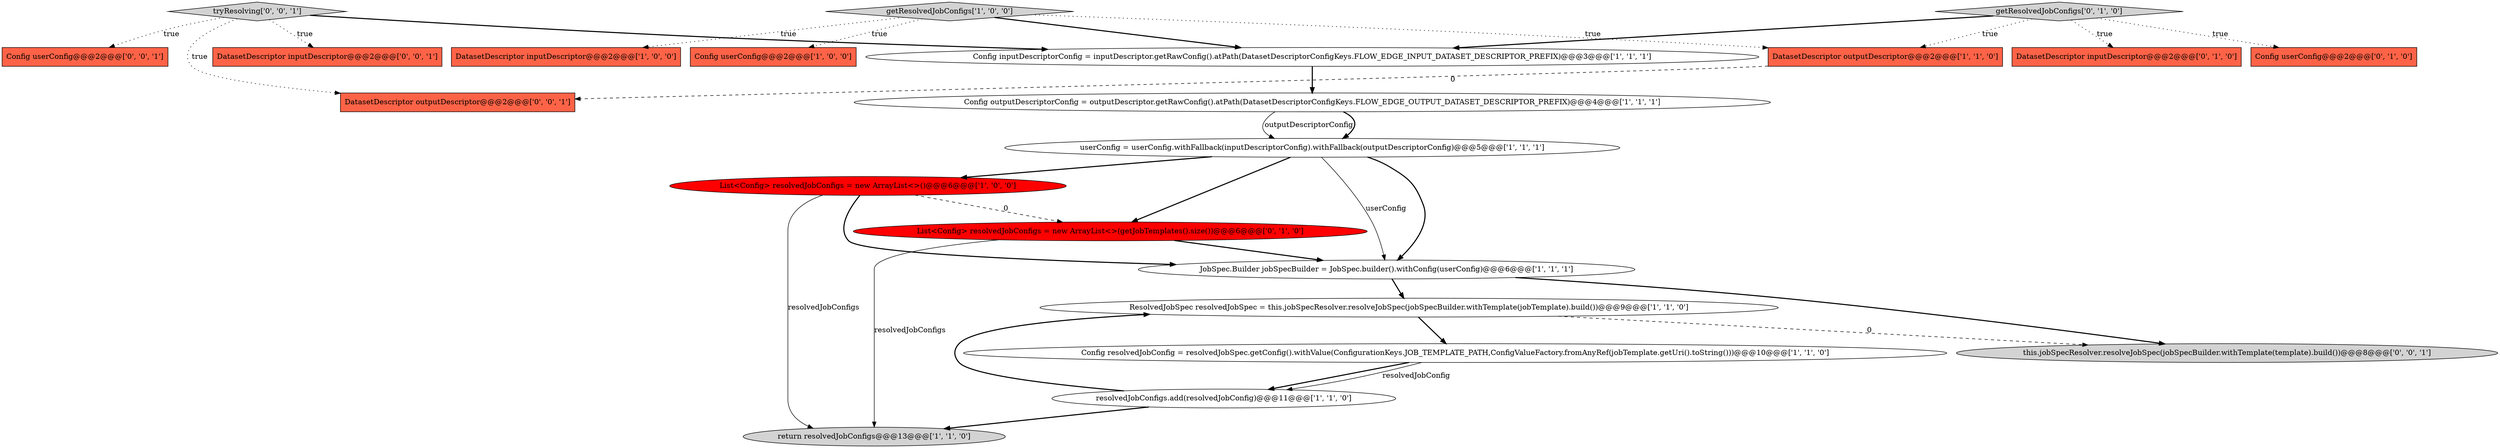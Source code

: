 digraph {
18 [style = filled, label = "Config userConfig@@@2@@@['0', '0', '1']", fillcolor = tomato, shape = box image = "AAA0AAABBB3BBB"];
1 [style = filled, label = "getResolvedJobConfigs['1', '0', '0']", fillcolor = lightgray, shape = diamond image = "AAA0AAABBB1BBB"];
19 [style = filled, label = "DatasetDescriptor inputDescriptor@@@2@@@['0', '0', '1']", fillcolor = tomato, shape = box image = "AAA0AAABBB3BBB"];
4 [style = filled, label = "Config userConfig@@@2@@@['1', '0', '0']", fillcolor = tomato, shape = box image = "AAA0AAABBB1BBB"];
16 [style = filled, label = "DatasetDescriptor inputDescriptor@@@2@@@['0', '1', '0']", fillcolor = tomato, shape = box image = "AAA0AAABBB2BBB"];
21 [style = filled, label = "tryResolving['0', '0', '1']", fillcolor = lightgray, shape = diamond image = "AAA0AAABBB3BBB"];
14 [style = filled, label = "List<Config> resolvedJobConfigs = new ArrayList<>(getJobTemplates().size())@@@6@@@['0', '1', '0']", fillcolor = red, shape = ellipse image = "AAA1AAABBB2BBB"];
10 [style = filled, label = "Config inputDescriptorConfig = inputDescriptor.getRawConfig().atPath(DatasetDescriptorConfigKeys.FLOW_EDGE_INPUT_DATASET_DESCRIPTOR_PREFIX)@@@3@@@['1', '1', '1']", fillcolor = white, shape = ellipse image = "AAA0AAABBB1BBB"];
8 [style = filled, label = "ResolvedJobSpec resolvedJobSpec = this.jobSpecResolver.resolveJobSpec(jobSpecBuilder.withTemplate(jobTemplate).build())@@@9@@@['1', '1', '0']", fillcolor = white, shape = ellipse image = "AAA0AAABBB1BBB"];
2 [style = filled, label = "resolvedJobConfigs.add(resolvedJobConfig)@@@11@@@['1', '1', '0']", fillcolor = white, shape = ellipse image = "AAA0AAABBB1BBB"];
7 [style = filled, label = "DatasetDescriptor outputDescriptor@@@2@@@['1', '1', '0']", fillcolor = tomato, shape = box image = "AAA0AAABBB1BBB"];
11 [style = filled, label = "return resolvedJobConfigs@@@13@@@['1', '1', '0']", fillcolor = lightgray, shape = ellipse image = "AAA0AAABBB1BBB"];
20 [style = filled, label = "DatasetDescriptor outputDescriptor@@@2@@@['0', '0', '1']", fillcolor = tomato, shape = box image = "AAA0AAABBB3BBB"];
3 [style = filled, label = "JobSpec.Builder jobSpecBuilder = JobSpec.builder().withConfig(userConfig)@@@6@@@['1', '1', '1']", fillcolor = white, shape = ellipse image = "AAA0AAABBB1BBB"];
6 [style = filled, label = "DatasetDescriptor inputDescriptor@@@2@@@['1', '0', '0']", fillcolor = tomato, shape = box image = "AAA0AAABBB1BBB"];
15 [style = filled, label = "getResolvedJobConfigs['0', '1', '0']", fillcolor = lightgray, shape = diamond image = "AAA0AAABBB2BBB"];
17 [style = filled, label = "this.jobSpecResolver.resolveJobSpec(jobSpecBuilder.withTemplate(template).build())@@@8@@@['0', '0', '1']", fillcolor = lightgray, shape = ellipse image = "AAA0AAABBB3BBB"];
13 [style = filled, label = "Config userConfig@@@2@@@['0', '1', '0']", fillcolor = tomato, shape = box image = "AAA0AAABBB2BBB"];
9 [style = filled, label = "Config resolvedJobConfig = resolvedJobSpec.getConfig().withValue(ConfigurationKeys.JOB_TEMPLATE_PATH,ConfigValueFactory.fromAnyRef(jobTemplate.getUri().toString()))@@@10@@@['1', '1', '0']", fillcolor = white, shape = ellipse image = "AAA0AAABBB1BBB"];
0 [style = filled, label = "userConfig = userConfig.withFallback(inputDescriptorConfig).withFallback(outputDescriptorConfig)@@@5@@@['1', '1', '1']", fillcolor = white, shape = ellipse image = "AAA0AAABBB1BBB"];
5 [style = filled, label = "Config outputDescriptorConfig = outputDescriptor.getRawConfig().atPath(DatasetDescriptorConfigKeys.FLOW_EDGE_OUTPUT_DATASET_DESCRIPTOR_PREFIX)@@@4@@@['1', '1', '1']", fillcolor = white, shape = ellipse image = "AAA0AAABBB1BBB"];
12 [style = filled, label = "List<Config> resolvedJobConfigs = new ArrayList<>()@@@6@@@['1', '0', '0']", fillcolor = red, shape = ellipse image = "AAA1AAABBB1BBB"];
0->3 [style = bold, label=""];
14->3 [style = bold, label=""];
21->10 [style = bold, label=""];
15->10 [style = bold, label=""];
21->20 [style = dotted, label="true"];
9->2 [style = bold, label=""];
21->18 [style = dotted, label="true"];
12->11 [style = solid, label="resolvedJobConfigs"];
0->12 [style = bold, label=""];
7->20 [style = dashed, label="0"];
1->4 [style = dotted, label="true"];
0->3 [style = solid, label="userConfig"];
15->16 [style = dotted, label="true"];
15->7 [style = dotted, label="true"];
14->11 [style = solid, label="resolvedJobConfigs"];
5->0 [style = solid, label="outputDescriptorConfig"];
15->13 [style = dotted, label="true"];
9->2 [style = solid, label="resolvedJobConfig"];
1->7 [style = dotted, label="true"];
0->14 [style = bold, label=""];
10->5 [style = bold, label=""];
12->14 [style = dashed, label="0"];
5->0 [style = bold, label=""];
3->8 [style = bold, label=""];
21->19 [style = dotted, label="true"];
8->9 [style = bold, label=""];
8->17 [style = dashed, label="0"];
3->17 [style = bold, label=""];
1->6 [style = dotted, label="true"];
12->3 [style = bold, label=""];
1->10 [style = bold, label=""];
2->11 [style = bold, label=""];
2->8 [style = bold, label=""];
}
